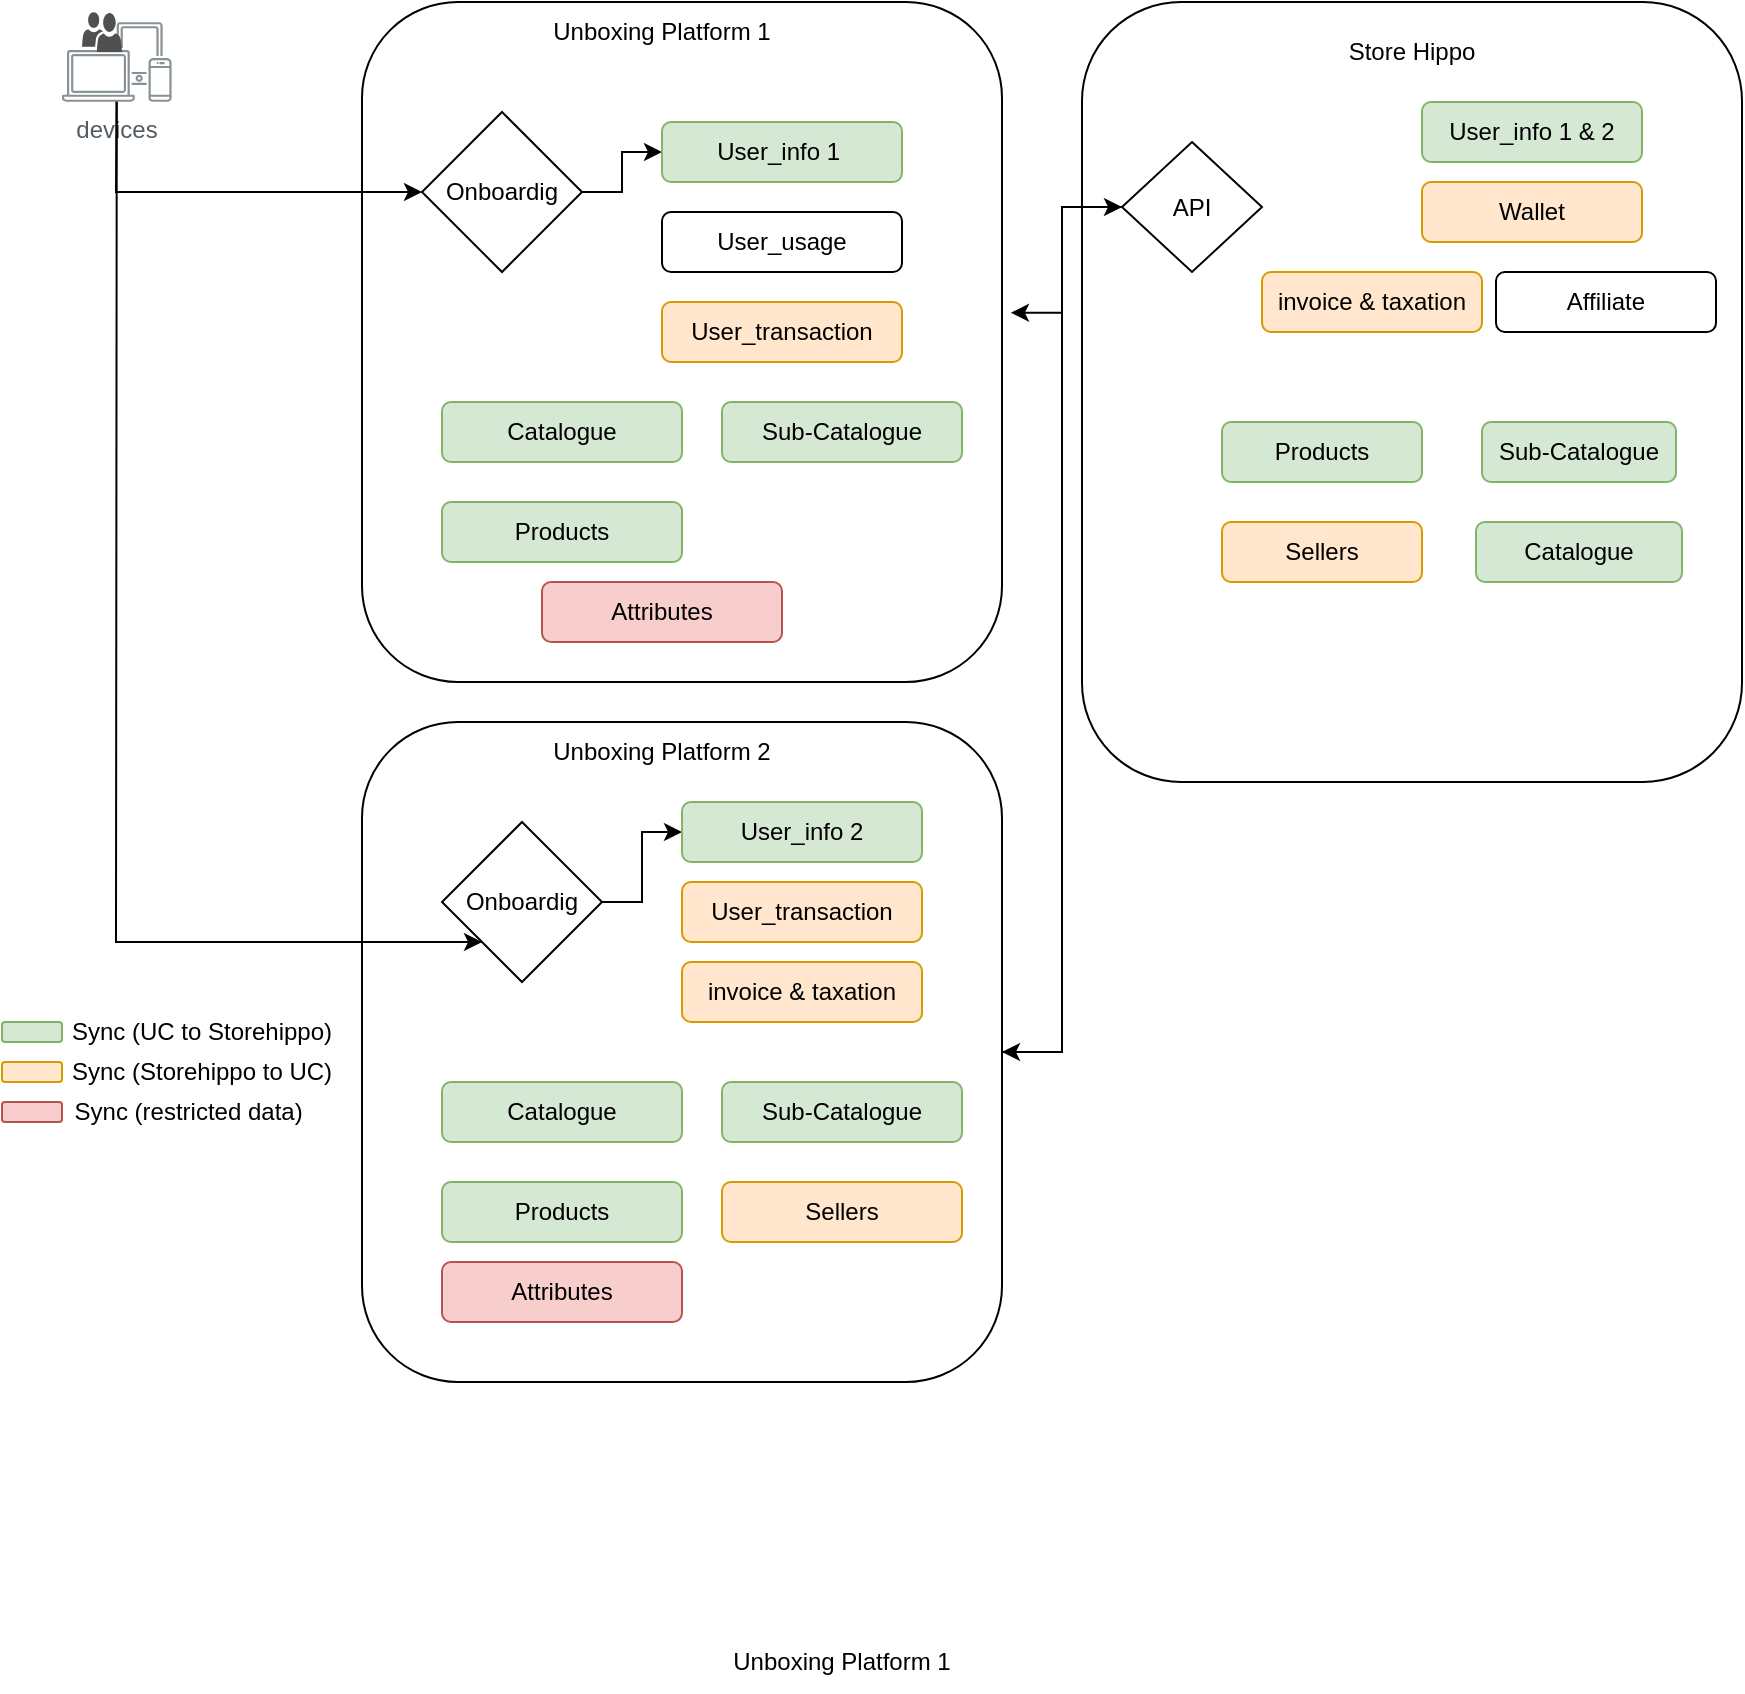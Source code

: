 <mxfile version="20.8.10" type="github">
  <diagram name="Page-1" id="aJpytAYK7faSyv1sGg90">
    <mxGraphModel dx="1724" dy="791" grid="1" gridSize="10" guides="1" tooltips="1" connect="1" arrows="1" fold="1" page="1" pageScale="1" pageWidth="827" pageHeight="1169" math="0" shadow="0">
      <root>
        <mxCell id="0" />
        <mxCell id="1" parent="0" />
        <mxCell id="wynSaRZsbOy__F8D8iyc-10" value="devices" style="sketch=0;outlineConnect=0;gradientColor=none;fontColor=#545B64;strokeColor=none;fillColor=#879196;dashed=0;verticalLabelPosition=bottom;verticalAlign=top;align=center;html=1;fontSize=12;fontStyle=0;aspect=fixed;shape=mxgraph.aws4.illustration_devices;pointerEvents=1" parent="1" vertex="1">
          <mxGeometry x="-10" y="130" width="54.79" height="40" as="geometry" />
        </mxCell>
        <mxCell id="wynSaRZsbOy__F8D8iyc-11" value="" style="rounded=1;whiteSpace=wrap;html=1;" parent="1" vertex="1">
          <mxGeometry x="140" y="120" width="320" height="340" as="geometry" />
        </mxCell>
        <mxCell id="wynSaRZsbOy__F8D8iyc-12" value="Catalogue" style="rounded=1;whiteSpace=wrap;html=1;fillColor=#d5e8d4;strokeColor=#82b366;" parent="1" vertex="1">
          <mxGeometry x="180" y="320" width="120" height="30" as="geometry" />
        </mxCell>
        <mxCell id="wynSaRZsbOy__F8D8iyc-57" style="edgeStyle=orthogonalEdgeStyle;rounded=0;orthogonalLoop=1;jettySize=auto;html=1;entryX=0;entryY=0.5;entryDx=0;entryDy=0;" parent="1" source="wynSaRZsbOy__F8D8iyc-15" target="wynSaRZsbOy__F8D8iyc-39" edge="1">
          <mxGeometry relative="1" as="geometry" />
        </mxCell>
        <mxCell id="wynSaRZsbOy__F8D8iyc-15" value="Onboardig" style="rhombus;whiteSpace=wrap;html=1;" parent="1" vertex="1">
          <mxGeometry x="170" y="175" width="80" height="80" as="geometry" />
        </mxCell>
        <mxCell id="wynSaRZsbOy__F8D8iyc-17" value="Unboxing Platform 1" style="text;html=1;strokeColor=none;fillColor=none;align=center;verticalAlign=middle;whiteSpace=wrap;rounded=0;" parent="1" vertex="1">
          <mxGeometry x="220" y="120" width="140" height="30" as="geometry" />
        </mxCell>
        <mxCell id="wynSaRZsbOy__F8D8iyc-24" value="" style="sketch=0;pointerEvents=1;shadow=0;dashed=0;html=1;strokeColor=none;labelPosition=center;verticalLabelPosition=bottom;verticalAlign=top;align=center;fillColor=#505050;shape=mxgraph.mscae.intune.user_group" parent="1" vertex="1">
          <mxGeometry y="125" width="20" height="20" as="geometry" />
        </mxCell>
        <mxCell id="wynSaRZsbOy__F8D8iyc-26" value="User_usage" style="rounded=1;whiteSpace=wrap;html=1;" parent="1" vertex="1">
          <mxGeometry x="290" y="225" width="120" height="30" as="geometry" />
        </mxCell>
        <mxCell id="wynSaRZsbOy__F8D8iyc-27" value="Products" style="rounded=1;whiteSpace=wrap;html=1;fillColor=#d5e8d4;strokeColor=#82b366;" parent="1" vertex="1">
          <mxGeometry x="180" y="370" width="120" height="30" as="geometry" />
        </mxCell>
        <mxCell id="wynSaRZsbOy__F8D8iyc-28" value="Sub-Catalogue" style="rounded=1;whiteSpace=wrap;html=1;fillColor=#d5e8d4;strokeColor=#82b366;" parent="1" vertex="1">
          <mxGeometry x="320" y="320" width="120" height="30" as="geometry" />
        </mxCell>
        <mxCell id="wynSaRZsbOy__F8D8iyc-29" value="Attributes" style="rounded=1;whiteSpace=wrap;html=1;fillColor=#f8cecc;strokeColor=#b85450;" parent="1" vertex="1">
          <mxGeometry x="230" y="410" width="120" height="30" as="geometry" />
        </mxCell>
        <mxCell id="wynSaRZsbOy__F8D8iyc-31" value="" style="rounded=1;whiteSpace=wrap;html=1;" parent="1" vertex="1">
          <mxGeometry x="500" y="120" width="330" height="390" as="geometry" />
        </mxCell>
        <mxCell id="wynSaRZsbOy__F8D8iyc-32" value="Store Hippo" style="text;html=1;strokeColor=none;fillColor=none;align=center;verticalAlign=middle;whiteSpace=wrap;rounded=0;" parent="1" vertex="1">
          <mxGeometry x="630" y="130" width="70" height="30" as="geometry" />
        </mxCell>
        <mxCell id="wynSaRZsbOy__F8D8iyc-33" value="Catalogue" style="rounded=1;whiteSpace=wrap;html=1;fillColor=#d5e8d4;strokeColor=#82b366;" parent="1" vertex="1">
          <mxGeometry x="697" y="380" width="103" height="30" as="geometry" />
        </mxCell>
        <mxCell id="wynSaRZsbOy__F8D8iyc-34" value="User_info 1 &amp;amp; 2" style="rounded=1;whiteSpace=wrap;html=1;fillColor=#d5e8d4;strokeColor=#82b366;" parent="1" vertex="1">
          <mxGeometry x="670" y="170" width="110" height="30" as="geometry" />
        </mxCell>
        <mxCell id="wynSaRZsbOy__F8D8iyc-35" value="Products" style="rounded=1;whiteSpace=wrap;html=1;fillColor=#d5e8d4;strokeColor=#82b366;" parent="1" vertex="1">
          <mxGeometry x="570" y="330" width="100" height="30" as="geometry" />
        </mxCell>
        <mxCell id="wynSaRZsbOy__F8D8iyc-36" value="Sub-Catalogue" style="rounded=1;whiteSpace=wrap;html=1;fillColor=#d5e8d4;strokeColor=#82b366;" parent="1" vertex="1">
          <mxGeometry x="700" y="330" width="97" height="30" as="geometry" />
        </mxCell>
        <mxCell id="wynSaRZsbOy__F8D8iyc-37" value="" style="rounded=1;whiteSpace=wrap;html=1;fillColor=#d5e8d4;strokeColor=#82b366;" parent="1" vertex="1">
          <mxGeometry x="-40" y="630" width="30" height="10" as="geometry" />
        </mxCell>
        <mxCell id="wynSaRZsbOy__F8D8iyc-38" value="Sync (UC to Storehippo)" style="text;html=1;strokeColor=none;fillColor=none;align=center;verticalAlign=middle;whiteSpace=wrap;rounded=0;" parent="1" vertex="1">
          <mxGeometry x="-10" y="620" width="140" height="30" as="geometry" />
        </mxCell>
        <mxCell id="wynSaRZsbOy__F8D8iyc-39" value="User_info 1&amp;nbsp;" style="rounded=1;whiteSpace=wrap;html=1;fillColor=#d5e8d4;strokeColor=#82b366;" parent="1" vertex="1">
          <mxGeometry x="290" y="180" width="120" height="30" as="geometry" />
        </mxCell>
        <mxCell id="wynSaRZsbOy__F8D8iyc-40" value="User_transaction" style="rounded=1;whiteSpace=wrap;html=1;fillColor=#ffe6cc;strokeColor=#d79b00;" parent="1" vertex="1">
          <mxGeometry x="290" y="270" width="120" height="30" as="geometry" />
        </mxCell>
        <mxCell id="wynSaRZsbOy__F8D8iyc-61" style="edgeStyle=orthogonalEdgeStyle;rounded=0;orthogonalLoop=1;jettySize=auto;html=1;entryX=1.014;entryY=0.457;entryDx=0;entryDy=0;entryPerimeter=0;" parent="1" source="wynSaRZsbOy__F8D8iyc-42" target="wynSaRZsbOy__F8D8iyc-11" edge="1">
          <mxGeometry relative="1" as="geometry" />
        </mxCell>
        <mxCell id="wynSaRZsbOy__F8D8iyc-88" style="edgeStyle=orthogonalEdgeStyle;rounded=0;orthogonalLoop=1;jettySize=auto;html=1;entryX=1;entryY=0.5;entryDx=0;entryDy=0;" parent="1" source="wynSaRZsbOy__F8D8iyc-42" target="wynSaRZsbOy__F8D8iyc-67" edge="1">
          <mxGeometry relative="1" as="geometry" />
        </mxCell>
        <mxCell id="wynSaRZsbOy__F8D8iyc-42" value="API" style="rhombus;whiteSpace=wrap;html=1;" parent="1" vertex="1">
          <mxGeometry x="520" y="190" width="70" height="65" as="geometry" />
        </mxCell>
        <mxCell id="wynSaRZsbOy__F8D8iyc-53" value="" style="rounded=1;whiteSpace=wrap;html=1;fillColor=#ffe6cc;strokeColor=#d79b00;" parent="1" vertex="1">
          <mxGeometry x="-40" y="650" width="30" height="10" as="geometry" />
        </mxCell>
        <mxCell id="wynSaRZsbOy__F8D8iyc-54" value="Sync (Storehippo to UC)" style="text;html=1;strokeColor=none;fillColor=none;align=center;verticalAlign=middle;whiteSpace=wrap;rounded=0;" parent="1" vertex="1">
          <mxGeometry x="-10" y="640" width="140" height="30" as="geometry" />
        </mxCell>
        <mxCell id="wynSaRZsbOy__F8D8iyc-55" value="Wallet" style="rounded=1;whiteSpace=wrap;html=1;fillColor=#ffe6cc;strokeColor=#d79b00;" parent="1" vertex="1">
          <mxGeometry x="670" y="210" width="110" height="30" as="geometry" />
        </mxCell>
        <mxCell id="wynSaRZsbOy__F8D8iyc-56" value="" style="endArrow=classic;html=1;rounded=0;entryX=0;entryY=0.5;entryDx=0;entryDy=0;" parent="1" source="wynSaRZsbOy__F8D8iyc-10" target="wynSaRZsbOy__F8D8iyc-15" edge="1">
          <mxGeometry width="50" height="50" relative="1" as="geometry">
            <mxPoint x="50" y="300" as="sourcePoint" />
            <mxPoint x="100" y="250" as="targetPoint" />
            <Array as="points">
              <mxPoint x="17" y="215" />
            </Array>
          </mxGeometry>
        </mxCell>
        <mxCell id="wynSaRZsbOy__F8D8iyc-58" value="" style="rounded=1;whiteSpace=wrap;html=1;fillColor=#f8cecc;strokeColor=#b85450;" parent="1" vertex="1">
          <mxGeometry x="-40" y="670" width="30" height="10" as="geometry" />
        </mxCell>
        <mxCell id="wynSaRZsbOy__F8D8iyc-59" value="Sync (restricted data)&amp;nbsp; &amp;nbsp;&amp;nbsp;" style="text;html=1;strokeColor=none;fillColor=none;align=center;verticalAlign=middle;whiteSpace=wrap;rounded=0;" parent="1" vertex="1">
          <mxGeometry x="-10" y="660" width="140" height="30" as="geometry" />
        </mxCell>
        <mxCell id="wynSaRZsbOy__F8D8iyc-89" style="edgeStyle=orthogonalEdgeStyle;rounded=0;orthogonalLoop=1;jettySize=auto;html=1;entryX=0;entryY=0.5;entryDx=0;entryDy=0;" parent="1" source="wynSaRZsbOy__F8D8iyc-67" target="wynSaRZsbOy__F8D8iyc-42" edge="1">
          <mxGeometry relative="1" as="geometry" />
        </mxCell>
        <mxCell id="wynSaRZsbOy__F8D8iyc-67" value="" style="rounded=1;whiteSpace=wrap;html=1;" parent="1" vertex="1">
          <mxGeometry x="140" y="480" width="320" height="330" as="geometry" />
        </mxCell>
        <mxCell id="wynSaRZsbOy__F8D8iyc-68" value="Catalogue" style="rounded=1;whiteSpace=wrap;html=1;fillColor=#d5e8d4;strokeColor=#82b366;" parent="1" vertex="1">
          <mxGeometry x="180" y="660" width="120" height="30" as="geometry" />
        </mxCell>
        <mxCell id="wynSaRZsbOy__F8D8iyc-69" value="Unboxing Platform 2" style="text;html=1;strokeColor=none;fillColor=none;align=center;verticalAlign=middle;whiteSpace=wrap;rounded=0;" parent="1" vertex="1">
          <mxGeometry x="220" y="480" width="140" height="30" as="geometry" />
        </mxCell>
        <mxCell id="wynSaRZsbOy__F8D8iyc-70" value="Products" style="rounded=1;whiteSpace=wrap;html=1;fillColor=#d5e8d4;strokeColor=#82b366;" parent="1" vertex="1">
          <mxGeometry x="180" y="710" width="120" height="30" as="geometry" />
        </mxCell>
        <mxCell id="wynSaRZsbOy__F8D8iyc-71" value="Sub-Catalogue" style="rounded=1;whiteSpace=wrap;html=1;fillColor=#d5e8d4;strokeColor=#82b366;" parent="1" vertex="1">
          <mxGeometry x="320" y="660" width="120" height="30" as="geometry" />
        </mxCell>
        <mxCell id="wynSaRZsbOy__F8D8iyc-72" value="Attributes" style="rounded=1;whiteSpace=wrap;html=1;fillColor=#f8cecc;strokeColor=#b85450;" parent="1" vertex="1">
          <mxGeometry x="180" y="750" width="120" height="30" as="geometry" />
        </mxCell>
        <mxCell id="wynSaRZsbOy__F8D8iyc-74" style="edgeStyle=orthogonalEdgeStyle;rounded=0;orthogonalLoop=1;jettySize=auto;html=1;exitX=0.5;exitY=1;exitDx=0;exitDy=0;" parent="1" source="wynSaRZsbOy__F8D8iyc-29" target="wynSaRZsbOy__F8D8iyc-29" edge="1">
          <mxGeometry relative="1" as="geometry" />
        </mxCell>
        <mxCell id="wynSaRZsbOy__F8D8iyc-75" style="edgeStyle=orthogonalEdgeStyle;rounded=0;orthogonalLoop=1;jettySize=auto;html=1;entryX=0;entryY=0.5;entryDx=0;entryDy=0;" parent="1" source="wynSaRZsbOy__F8D8iyc-76" target="wynSaRZsbOy__F8D8iyc-77" edge="1">
          <mxGeometry relative="1" as="geometry" />
        </mxCell>
        <mxCell id="wynSaRZsbOy__F8D8iyc-76" value="Onboardig" style="rhombus;whiteSpace=wrap;html=1;" parent="1" vertex="1">
          <mxGeometry x="180" y="530" width="80" height="80" as="geometry" />
        </mxCell>
        <mxCell id="wynSaRZsbOy__F8D8iyc-77" value="User_info 2" style="rounded=1;whiteSpace=wrap;html=1;fillColor=#d5e8d4;strokeColor=#82b366;" parent="1" vertex="1">
          <mxGeometry x="300" y="520" width="120" height="30" as="geometry" />
        </mxCell>
        <mxCell id="wynSaRZsbOy__F8D8iyc-78" value="User_transaction" style="rounded=1;whiteSpace=wrap;html=1;fillColor=#ffe6cc;strokeColor=#d79b00;" parent="1" vertex="1">
          <mxGeometry x="300" y="560" width="120" height="30" as="geometry" />
        </mxCell>
        <mxCell id="wynSaRZsbOy__F8D8iyc-79" value="Unboxing Platform 1" style="text;html=1;strokeColor=none;fillColor=none;align=center;verticalAlign=middle;whiteSpace=wrap;rounded=0;" parent="1" vertex="1">
          <mxGeometry x="310" y="935" width="140" height="30" as="geometry" />
        </mxCell>
        <mxCell id="wynSaRZsbOy__F8D8iyc-82" value="" style="endArrow=classic;html=1;rounded=0;entryX=0;entryY=1;entryDx=0;entryDy=0;" parent="1" source="wynSaRZsbOy__F8D8iyc-10" target="wynSaRZsbOy__F8D8iyc-76" edge="1">
          <mxGeometry width="50" height="50" relative="1" as="geometry">
            <mxPoint x="32.4" y="400" as="sourcePoint" />
            <mxPoint x="82.4" y="350" as="targetPoint" />
            <Array as="points">
              <mxPoint x="17" y="590" />
            </Array>
          </mxGeometry>
        </mxCell>
        <mxCell id="wynSaRZsbOy__F8D8iyc-83" value="Sellers" style="rounded=1;whiteSpace=wrap;html=1;fillColor=#ffe6cc;strokeColor=#d79b00;" parent="1" vertex="1">
          <mxGeometry x="320" y="710" width="120" height="30" as="geometry" />
        </mxCell>
        <mxCell id="wynSaRZsbOy__F8D8iyc-84" value="Sellers" style="rounded=1;whiteSpace=wrap;html=1;fillColor=#ffe6cc;strokeColor=#d79b00;" parent="1" vertex="1">
          <mxGeometry x="570" y="380" width="100" height="30" as="geometry" />
        </mxCell>
        <mxCell id="wynSaRZsbOy__F8D8iyc-85" value="invoice &amp;amp; taxation" style="rounded=1;whiteSpace=wrap;html=1;fillColor=#ffe6cc;strokeColor=#d79b00;" parent="1" vertex="1">
          <mxGeometry x="590" y="255" width="110" height="30" as="geometry" />
        </mxCell>
        <mxCell id="wynSaRZsbOy__F8D8iyc-86" value="invoice &amp;amp; taxation" style="rounded=1;whiteSpace=wrap;html=1;fillColor=#ffe6cc;strokeColor=#d79b00;" parent="1" vertex="1">
          <mxGeometry x="300" y="600" width="120" height="30" as="geometry" />
        </mxCell>
        <mxCell id="wynSaRZsbOy__F8D8iyc-90" value="Affiliate" style="rounded=1;whiteSpace=wrap;html=1;" parent="1" vertex="1">
          <mxGeometry x="707" y="255" width="110" height="30" as="geometry" />
        </mxCell>
      </root>
    </mxGraphModel>
  </diagram>
</mxfile>
